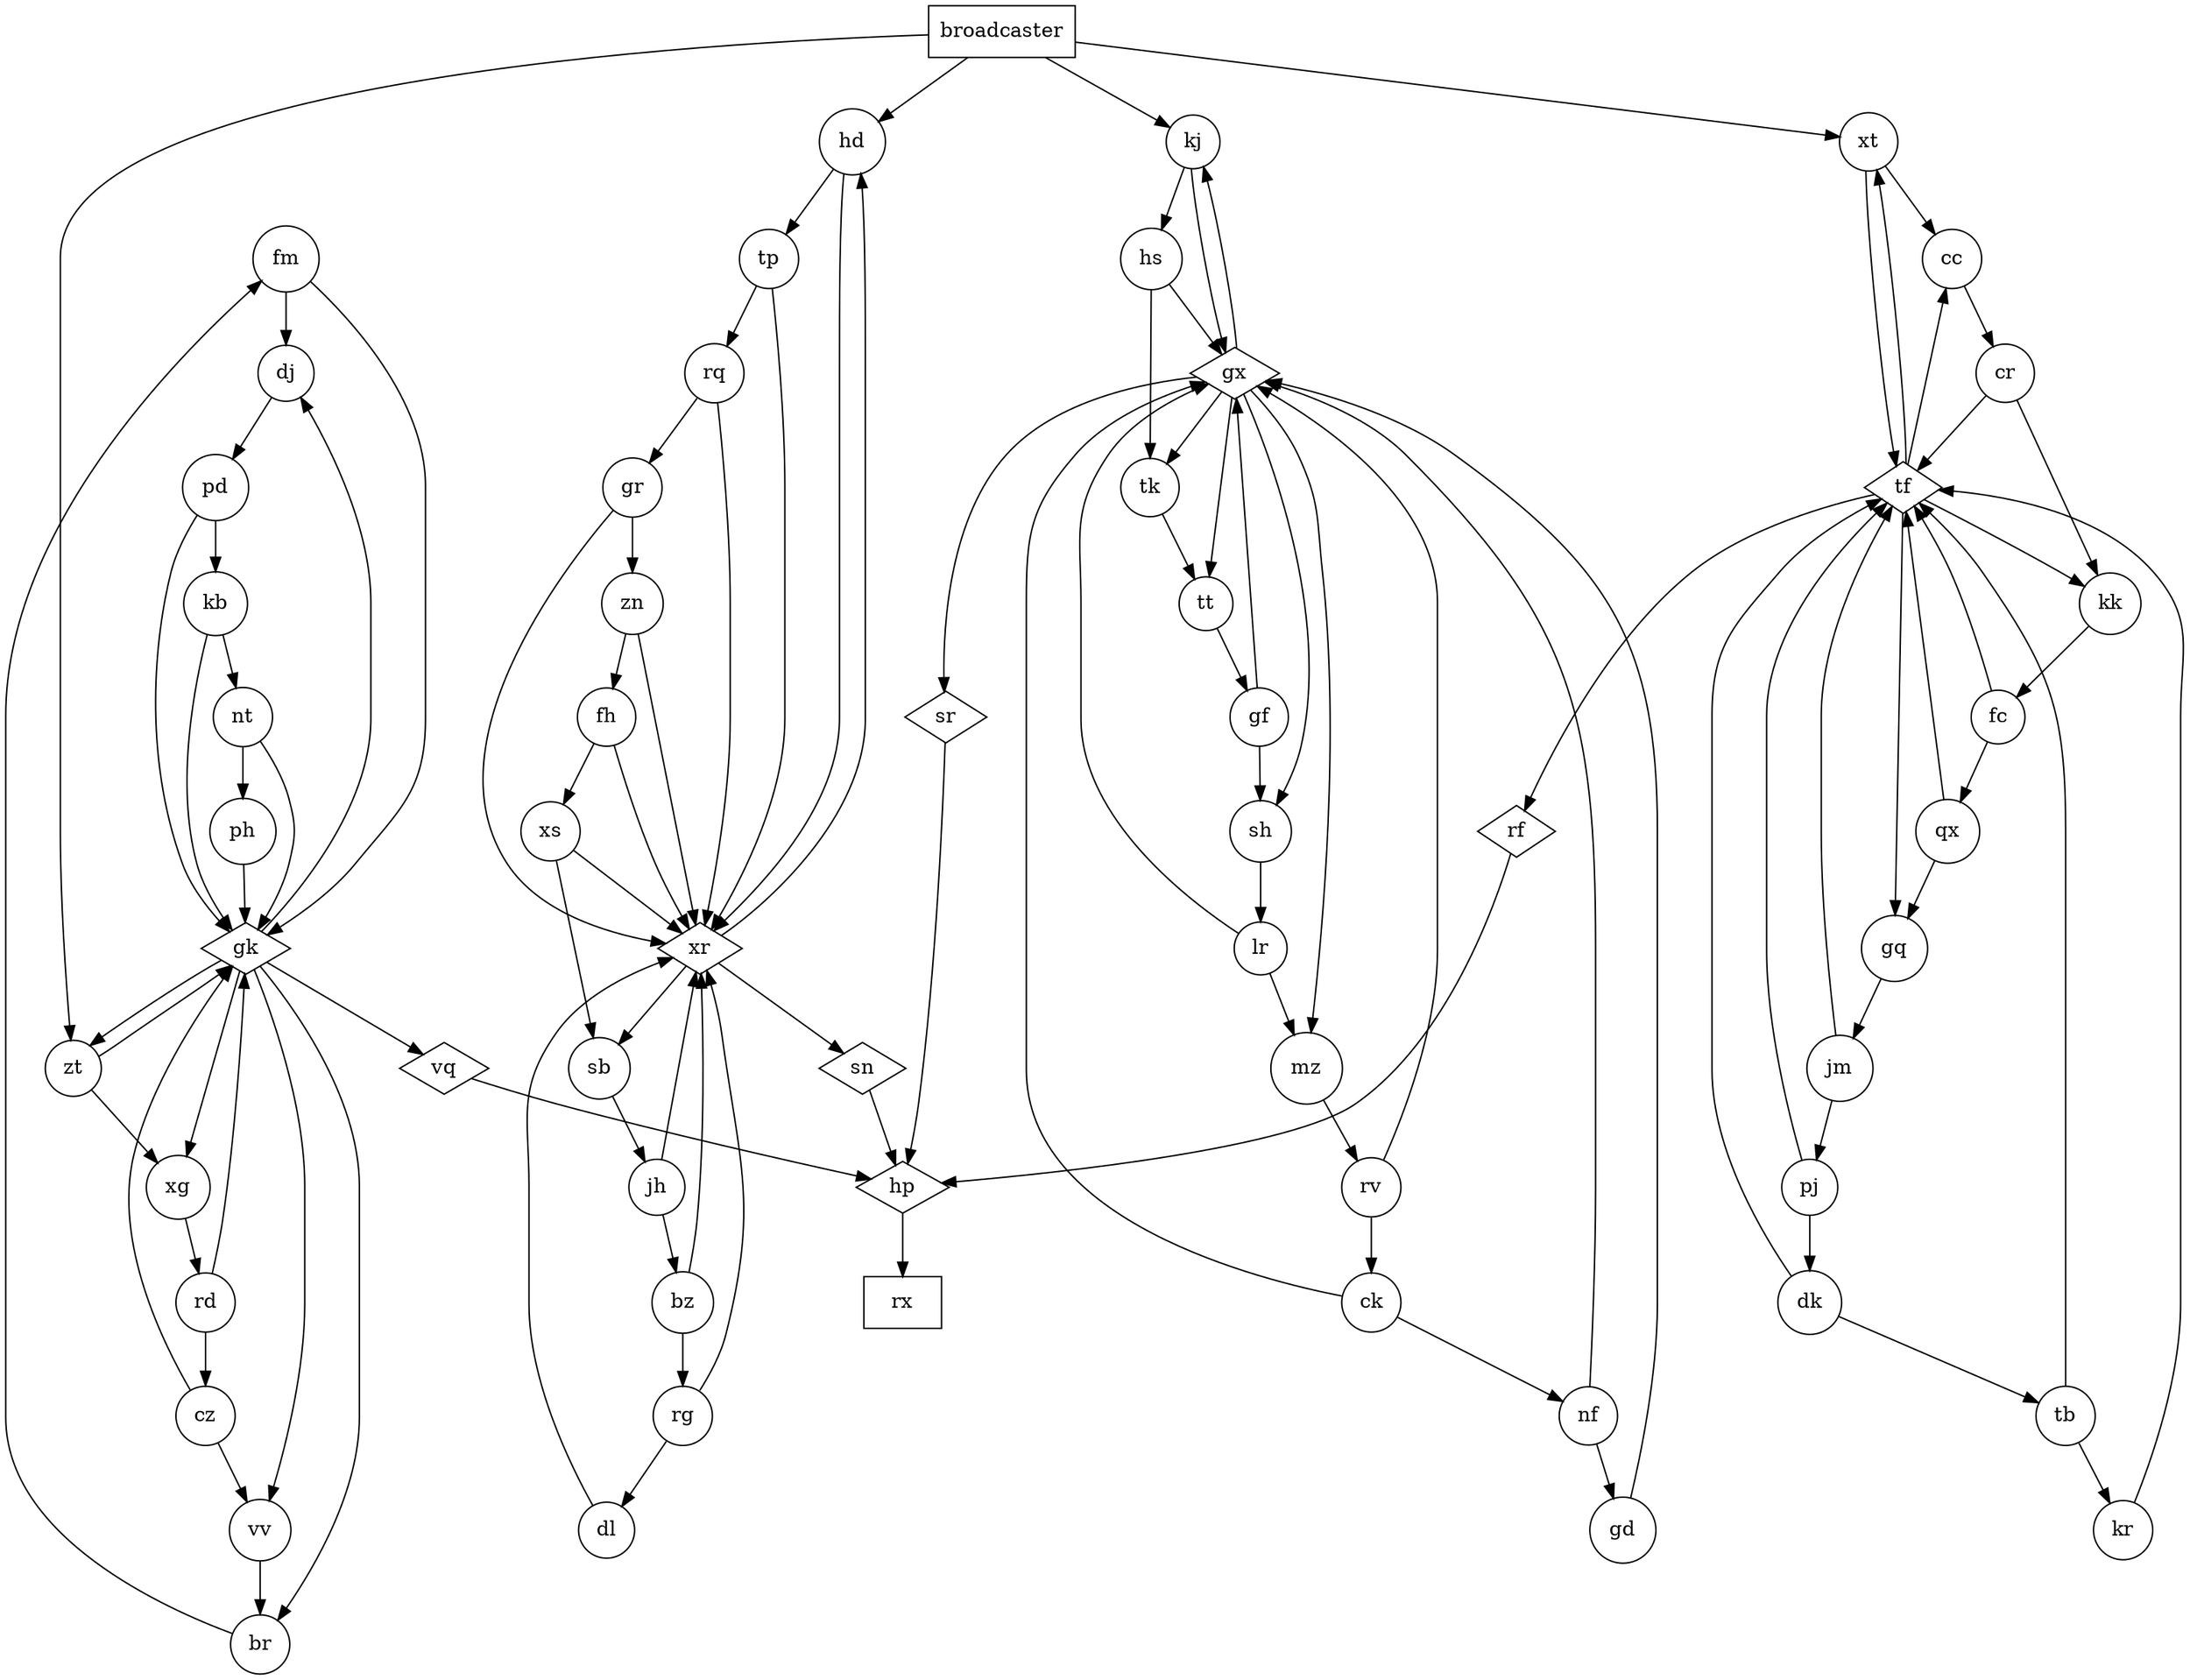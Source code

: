 digraph {
        fm [shape=circle]
        fm -> dj
        fm -> gk
        cc [shape=circle]
        cc -> cr
        vv [shape=circle]
        vv -> br
        rx [shape=box]
        qx [shape=circle]
        qx -> tf
        qx -> gq
        xr [shape=diamond]
        xr -> sn
        xr -> sb
        xr -> hd
        kj [shape=circle]
        kj -> gx
        kj -> hs
        xt [shape=circle]
        xt -> cc
        xt -> tf
        gd [shape=circle]
        gd -> gx
        ph [shape=circle]
        ph -> gk
        vq [shape=diamond]
        vq -> hp
        dk [shape=circle]
        dk -> tb
        dk -> tf
        hp [shape=diamond]
        hp -> rx
        gr [shape=circle]
        gr -> zn
        gr -> xr
        cr [shape=circle]
        cr -> kk
        cr -> tf
        broadcaster [shape=box]
        broadcaster -> hd
        broadcaster -> xt
        broadcaster -> kj
        broadcaster -> zt
        zt [shape=circle]
        zt -> gk
        zt -> xg
        gk [shape=diamond]
        gk -> vq
        gk -> vv
        gk -> br
        gk -> zt
        gk -> dj
        gk -> xg
        nt [shape=circle]
        nt -> ph
        nt -> gk
        rg [shape=circle]
        rg -> xr
        rg -> dl
        hd [shape=circle]
        hd -> tp
        hd -> xr
        kb [shape=circle]
        kb -> nt
        kb -> gk
        sh [shape=circle]
        sh -> lr
        tk [shape=circle]
        tk -> tt
        kk [shape=circle]
        kk -> fc
        sr [shape=diamond]
        sr -> hp
        tf [shape=diamond]
        tf -> cc
        tf -> rf
        tf -> kk
        tf -> xt
        tf -> gq
        nf [shape=circle]
        nf -> gx
        nf -> gd
        bz [shape=circle]
        bz -> xr
        bz -> rg
        pd [shape=circle]
        pd -> gk
        pd -> kb
        tb [shape=circle]
        tb -> kr
        tb -> tf
        rf [shape=diamond]
        rf -> hp
        rd [shape=circle]
        rd -> gk
        rd -> cz
        fh [shape=circle]
        fh -> xr
        fh -> xs
        jm [shape=circle]
        jm -> pj
        jm -> tf
        jh [shape=circle]
        jh -> xr
        jh -> bz
        pj [shape=circle]
        pj -> tf
        pj -> dk
        mz [shape=circle]
        mz -> rv
        tp [shape=circle]
        tp -> xr
        tp -> rq
        kr [shape=circle]
        kr -> tf
        zn [shape=circle]
        zn -> fh
        zn -> xr
        tt [shape=circle]
        tt -> gf
        rv [shape=circle]
        rv -> gx
        rv -> ck
        gx [shape=diamond]
        gx -> mz
        gx -> sh
        gx -> tt
        gx -> sr
        gx -> kj
        gx -> tk
        br [shape=circle]
        br -> fm
        dl [shape=circle]
        dl -> xr
        hs [shape=circle]
        hs -> gx
        hs -> tk
        gf [shape=circle]
        gf -> gx
        gf -> sh
        gq [shape=circle]
        gq -> jm
        rq [shape=circle]
        rq -> gr
        rq -> xr
        dj [shape=circle]
        dj -> pd
        xg [shape=circle]
        xg -> rd
        ck [shape=circle]
        ck -> gx
        ck -> nf
        sn [shape=diamond]
        sn -> hp
        sb [shape=circle]
        sb -> jh
        xs [shape=circle]
        xs -> sb
        xs -> xr
        cz [shape=circle]
        cz -> gk
        cz -> vv
        lr [shape=circle]
        lr -> mz
        lr -> gx
        fc [shape=circle]
        fc -> qx
        fc -> tf
}
